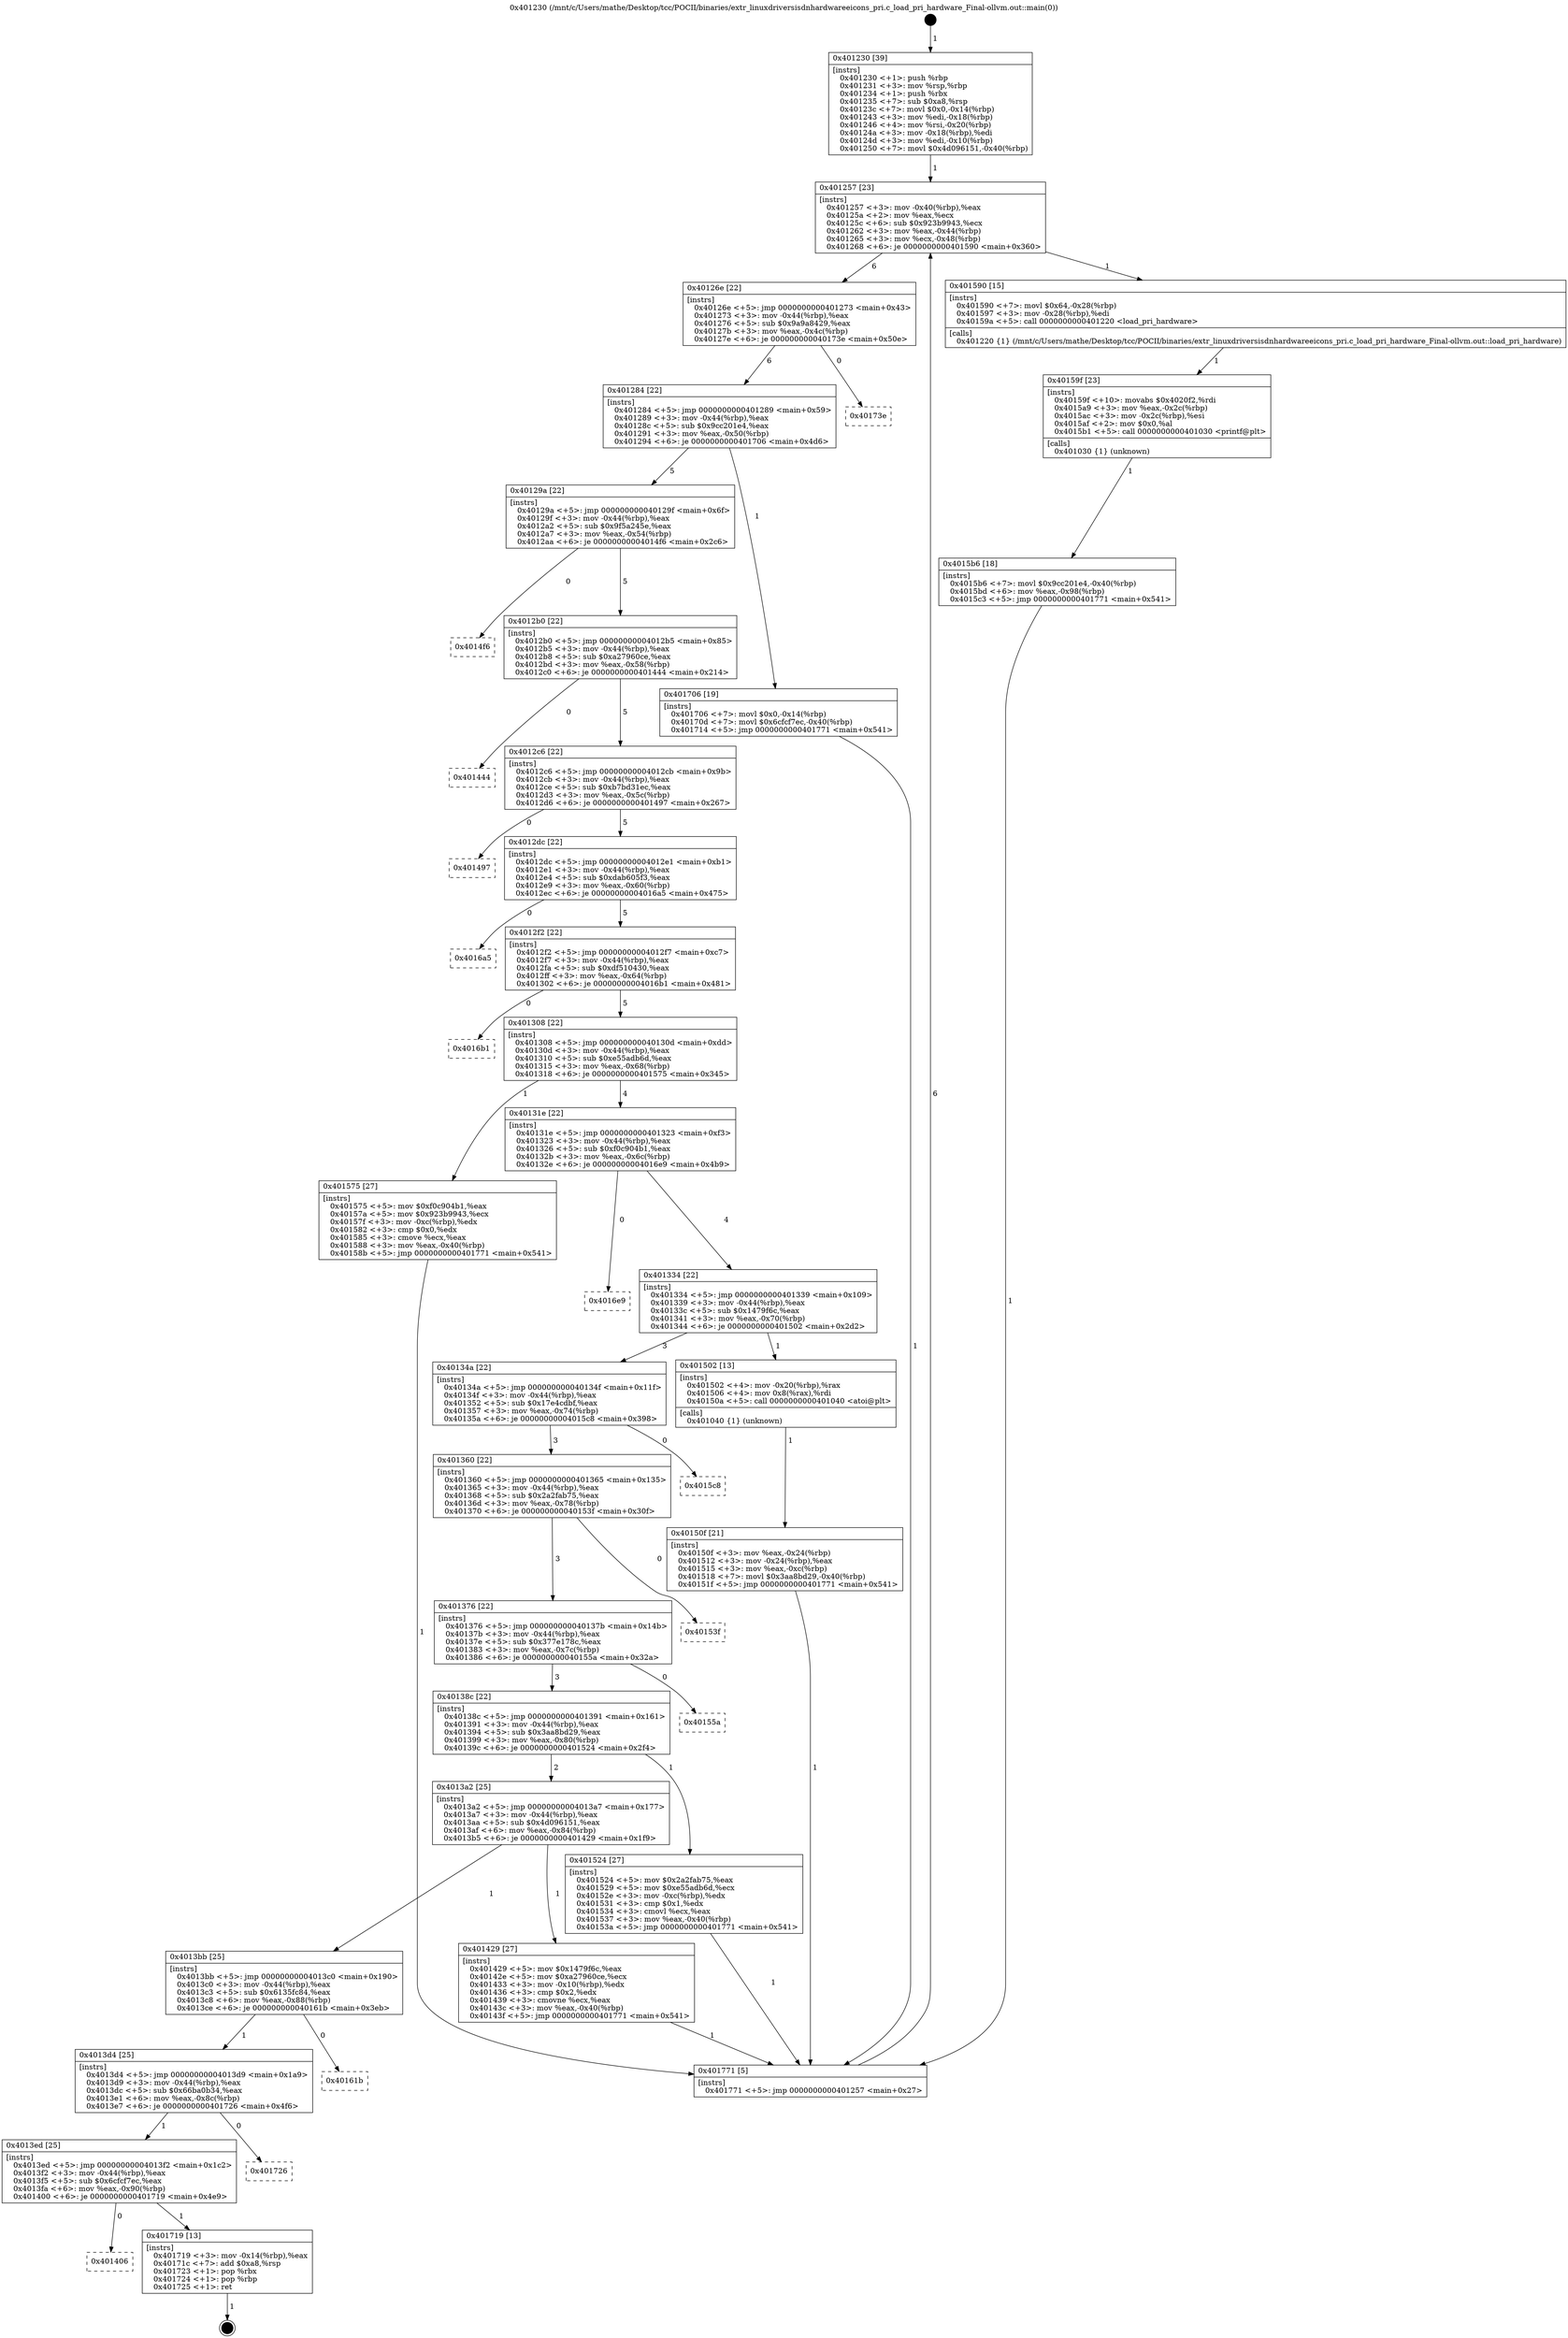 digraph "0x401230" {
  label = "0x401230 (/mnt/c/Users/mathe/Desktop/tcc/POCII/binaries/extr_linuxdriversisdnhardwareeicons_pri.c_load_pri_hardware_Final-ollvm.out::main(0))"
  labelloc = "t"
  node[shape=record]

  Entry [label="",width=0.3,height=0.3,shape=circle,fillcolor=black,style=filled]
  "0x401257" [label="{
     0x401257 [23]\l
     | [instrs]\l
     &nbsp;&nbsp;0x401257 \<+3\>: mov -0x40(%rbp),%eax\l
     &nbsp;&nbsp;0x40125a \<+2\>: mov %eax,%ecx\l
     &nbsp;&nbsp;0x40125c \<+6\>: sub $0x923b9943,%ecx\l
     &nbsp;&nbsp;0x401262 \<+3\>: mov %eax,-0x44(%rbp)\l
     &nbsp;&nbsp;0x401265 \<+3\>: mov %ecx,-0x48(%rbp)\l
     &nbsp;&nbsp;0x401268 \<+6\>: je 0000000000401590 \<main+0x360\>\l
  }"]
  "0x401590" [label="{
     0x401590 [15]\l
     | [instrs]\l
     &nbsp;&nbsp;0x401590 \<+7\>: movl $0x64,-0x28(%rbp)\l
     &nbsp;&nbsp;0x401597 \<+3\>: mov -0x28(%rbp),%edi\l
     &nbsp;&nbsp;0x40159a \<+5\>: call 0000000000401220 \<load_pri_hardware\>\l
     | [calls]\l
     &nbsp;&nbsp;0x401220 \{1\} (/mnt/c/Users/mathe/Desktop/tcc/POCII/binaries/extr_linuxdriversisdnhardwareeicons_pri.c_load_pri_hardware_Final-ollvm.out::load_pri_hardware)\l
  }"]
  "0x40126e" [label="{
     0x40126e [22]\l
     | [instrs]\l
     &nbsp;&nbsp;0x40126e \<+5\>: jmp 0000000000401273 \<main+0x43\>\l
     &nbsp;&nbsp;0x401273 \<+3\>: mov -0x44(%rbp),%eax\l
     &nbsp;&nbsp;0x401276 \<+5\>: sub $0x9a9a8429,%eax\l
     &nbsp;&nbsp;0x40127b \<+3\>: mov %eax,-0x4c(%rbp)\l
     &nbsp;&nbsp;0x40127e \<+6\>: je 000000000040173e \<main+0x50e\>\l
  }"]
  Exit [label="",width=0.3,height=0.3,shape=circle,fillcolor=black,style=filled,peripheries=2]
  "0x40173e" [label="{
     0x40173e\l
  }", style=dashed]
  "0x401284" [label="{
     0x401284 [22]\l
     | [instrs]\l
     &nbsp;&nbsp;0x401284 \<+5\>: jmp 0000000000401289 \<main+0x59\>\l
     &nbsp;&nbsp;0x401289 \<+3\>: mov -0x44(%rbp),%eax\l
     &nbsp;&nbsp;0x40128c \<+5\>: sub $0x9cc201e4,%eax\l
     &nbsp;&nbsp;0x401291 \<+3\>: mov %eax,-0x50(%rbp)\l
     &nbsp;&nbsp;0x401294 \<+6\>: je 0000000000401706 \<main+0x4d6\>\l
  }"]
  "0x401406" [label="{
     0x401406\l
  }", style=dashed]
  "0x401706" [label="{
     0x401706 [19]\l
     | [instrs]\l
     &nbsp;&nbsp;0x401706 \<+7\>: movl $0x0,-0x14(%rbp)\l
     &nbsp;&nbsp;0x40170d \<+7\>: movl $0x6cfcf7ec,-0x40(%rbp)\l
     &nbsp;&nbsp;0x401714 \<+5\>: jmp 0000000000401771 \<main+0x541\>\l
  }"]
  "0x40129a" [label="{
     0x40129a [22]\l
     | [instrs]\l
     &nbsp;&nbsp;0x40129a \<+5\>: jmp 000000000040129f \<main+0x6f\>\l
     &nbsp;&nbsp;0x40129f \<+3\>: mov -0x44(%rbp),%eax\l
     &nbsp;&nbsp;0x4012a2 \<+5\>: sub $0x9f5a245e,%eax\l
     &nbsp;&nbsp;0x4012a7 \<+3\>: mov %eax,-0x54(%rbp)\l
     &nbsp;&nbsp;0x4012aa \<+6\>: je 00000000004014f6 \<main+0x2c6\>\l
  }"]
  "0x401719" [label="{
     0x401719 [13]\l
     | [instrs]\l
     &nbsp;&nbsp;0x401719 \<+3\>: mov -0x14(%rbp),%eax\l
     &nbsp;&nbsp;0x40171c \<+7\>: add $0xa8,%rsp\l
     &nbsp;&nbsp;0x401723 \<+1\>: pop %rbx\l
     &nbsp;&nbsp;0x401724 \<+1\>: pop %rbp\l
     &nbsp;&nbsp;0x401725 \<+1\>: ret\l
  }"]
  "0x4014f6" [label="{
     0x4014f6\l
  }", style=dashed]
  "0x4012b0" [label="{
     0x4012b0 [22]\l
     | [instrs]\l
     &nbsp;&nbsp;0x4012b0 \<+5\>: jmp 00000000004012b5 \<main+0x85\>\l
     &nbsp;&nbsp;0x4012b5 \<+3\>: mov -0x44(%rbp),%eax\l
     &nbsp;&nbsp;0x4012b8 \<+5\>: sub $0xa27960ce,%eax\l
     &nbsp;&nbsp;0x4012bd \<+3\>: mov %eax,-0x58(%rbp)\l
     &nbsp;&nbsp;0x4012c0 \<+6\>: je 0000000000401444 \<main+0x214\>\l
  }"]
  "0x4013ed" [label="{
     0x4013ed [25]\l
     | [instrs]\l
     &nbsp;&nbsp;0x4013ed \<+5\>: jmp 00000000004013f2 \<main+0x1c2\>\l
     &nbsp;&nbsp;0x4013f2 \<+3\>: mov -0x44(%rbp),%eax\l
     &nbsp;&nbsp;0x4013f5 \<+5\>: sub $0x6cfcf7ec,%eax\l
     &nbsp;&nbsp;0x4013fa \<+6\>: mov %eax,-0x90(%rbp)\l
     &nbsp;&nbsp;0x401400 \<+6\>: je 0000000000401719 \<main+0x4e9\>\l
  }"]
  "0x401444" [label="{
     0x401444\l
  }", style=dashed]
  "0x4012c6" [label="{
     0x4012c6 [22]\l
     | [instrs]\l
     &nbsp;&nbsp;0x4012c6 \<+5\>: jmp 00000000004012cb \<main+0x9b\>\l
     &nbsp;&nbsp;0x4012cb \<+3\>: mov -0x44(%rbp),%eax\l
     &nbsp;&nbsp;0x4012ce \<+5\>: sub $0xb7bd31ec,%eax\l
     &nbsp;&nbsp;0x4012d3 \<+3\>: mov %eax,-0x5c(%rbp)\l
     &nbsp;&nbsp;0x4012d6 \<+6\>: je 0000000000401497 \<main+0x267\>\l
  }"]
  "0x401726" [label="{
     0x401726\l
  }", style=dashed]
  "0x401497" [label="{
     0x401497\l
  }", style=dashed]
  "0x4012dc" [label="{
     0x4012dc [22]\l
     | [instrs]\l
     &nbsp;&nbsp;0x4012dc \<+5\>: jmp 00000000004012e1 \<main+0xb1\>\l
     &nbsp;&nbsp;0x4012e1 \<+3\>: mov -0x44(%rbp),%eax\l
     &nbsp;&nbsp;0x4012e4 \<+5\>: sub $0xdab605f3,%eax\l
     &nbsp;&nbsp;0x4012e9 \<+3\>: mov %eax,-0x60(%rbp)\l
     &nbsp;&nbsp;0x4012ec \<+6\>: je 00000000004016a5 \<main+0x475\>\l
  }"]
  "0x4013d4" [label="{
     0x4013d4 [25]\l
     | [instrs]\l
     &nbsp;&nbsp;0x4013d4 \<+5\>: jmp 00000000004013d9 \<main+0x1a9\>\l
     &nbsp;&nbsp;0x4013d9 \<+3\>: mov -0x44(%rbp),%eax\l
     &nbsp;&nbsp;0x4013dc \<+5\>: sub $0x66ba0b34,%eax\l
     &nbsp;&nbsp;0x4013e1 \<+6\>: mov %eax,-0x8c(%rbp)\l
     &nbsp;&nbsp;0x4013e7 \<+6\>: je 0000000000401726 \<main+0x4f6\>\l
  }"]
  "0x4016a5" [label="{
     0x4016a5\l
  }", style=dashed]
  "0x4012f2" [label="{
     0x4012f2 [22]\l
     | [instrs]\l
     &nbsp;&nbsp;0x4012f2 \<+5\>: jmp 00000000004012f7 \<main+0xc7\>\l
     &nbsp;&nbsp;0x4012f7 \<+3\>: mov -0x44(%rbp),%eax\l
     &nbsp;&nbsp;0x4012fa \<+5\>: sub $0xdf510430,%eax\l
     &nbsp;&nbsp;0x4012ff \<+3\>: mov %eax,-0x64(%rbp)\l
     &nbsp;&nbsp;0x401302 \<+6\>: je 00000000004016b1 \<main+0x481\>\l
  }"]
  "0x40161b" [label="{
     0x40161b\l
  }", style=dashed]
  "0x4016b1" [label="{
     0x4016b1\l
  }", style=dashed]
  "0x401308" [label="{
     0x401308 [22]\l
     | [instrs]\l
     &nbsp;&nbsp;0x401308 \<+5\>: jmp 000000000040130d \<main+0xdd\>\l
     &nbsp;&nbsp;0x40130d \<+3\>: mov -0x44(%rbp),%eax\l
     &nbsp;&nbsp;0x401310 \<+5\>: sub $0xe55adb6d,%eax\l
     &nbsp;&nbsp;0x401315 \<+3\>: mov %eax,-0x68(%rbp)\l
     &nbsp;&nbsp;0x401318 \<+6\>: je 0000000000401575 \<main+0x345\>\l
  }"]
  "0x4015b6" [label="{
     0x4015b6 [18]\l
     | [instrs]\l
     &nbsp;&nbsp;0x4015b6 \<+7\>: movl $0x9cc201e4,-0x40(%rbp)\l
     &nbsp;&nbsp;0x4015bd \<+6\>: mov %eax,-0x98(%rbp)\l
     &nbsp;&nbsp;0x4015c3 \<+5\>: jmp 0000000000401771 \<main+0x541\>\l
  }"]
  "0x401575" [label="{
     0x401575 [27]\l
     | [instrs]\l
     &nbsp;&nbsp;0x401575 \<+5\>: mov $0xf0c904b1,%eax\l
     &nbsp;&nbsp;0x40157a \<+5\>: mov $0x923b9943,%ecx\l
     &nbsp;&nbsp;0x40157f \<+3\>: mov -0xc(%rbp),%edx\l
     &nbsp;&nbsp;0x401582 \<+3\>: cmp $0x0,%edx\l
     &nbsp;&nbsp;0x401585 \<+3\>: cmove %ecx,%eax\l
     &nbsp;&nbsp;0x401588 \<+3\>: mov %eax,-0x40(%rbp)\l
     &nbsp;&nbsp;0x40158b \<+5\>: jmp 0000000000401771 \<main+0x541\>\l
  }"]
  "0x40131e" [label="{
     0x40131e [22]\l
     | [instrs]\l
     &nbsp;&nbsp;0x40131e \<+5\>: jmp 0000000000401323 \<main+0xf3\>\l
     &nbsp;&nbsp;0x401323 \<+3\>: mov -0x44(%rbp),%eax\l
     &nbsp;&nbsp;0x401326 \<+5\>: sub $0xf0c904b1,%eax\l
     &nbsp;&nbsp;0x40132b \<+3\>: mov %eax,-0x6c(%rbp)\l
     &nbsp;&nbsp;0x40132e \<+6\>: je 00000000004016e9 \<main+0x4b9\>\l
  }"]
  "0x40159f" [label="{
     0x40159f [23]\l
     | [instrs]\l
     &nbsp;&nbsp;0x40159f \<+10\>: movabs $0x4020f2,%rdi\l
     &nbsp;&nbsp;0x4015a9 \<+3\>: mov %eax,-0x2c(%rbp)\l
     &nbsp;&nbsp;0x4015ac \<+3\>: mov -0x2c(%rbp),%esi\l
     &nbsp;&nbsp;0x4015af \<+2\>: mov $0x0,%al\l
     &nbsp;&nbsp;0x4015b1 \<+5\>: call 0000000000401030 \<printf@plt\>\l
     | [calls]\l
     &nbsp;&nbsp;0x401030 \{1\} (unknown)\l
  }"]
  "0x4016e9" [label="{
     0x4016e9\l
  }", style=dashed]
  "0x401334" [label="{
     0x401334 [22]\l
     | [instrs]\l
     &nbsp;&nbsp;0x401334 \<+5\>: jmp 0000000000401339 \<main+0x109\>\l
     &nbsp;&nbsp;0x401339 \<+3\>: mov -0x44(%rbp),%eax\l
     &nbsp;&nbsp;0x40133c \<+5\>: sub $0x1479f6c,%eax\l
     &nbsp;&nbsp;0x401341 \<+3\>: mov %eax,-0x70(%rbp)\l
     &nbsp;&nbsp;0x401344 \<+6\>: je 0000000000401502 \<main+0x2d2\>\l
  }"]
  "0x40150f" [label="{
     0x40150f [21]\l
     | [instrs]\l
     &nbsp;&nbsp;0x40150f \<+3\>: mov %eax,-0x24(%rbp)\l
     &nbsp;&nbsp;0x401512 \<+3\>: mov -0x24(%rbp),%eax\l
     &nbsp;&nbsp;0x401515 \<+3\>: mov %eax,-0xc(%rbp)\l
     &nbsp;&nbsp;0x401518 \<+7\>: movl $0x3aa8bd29,-0x40(%rbp)\l
     &nbsp;&nbsp;0x40151f \<+5\>: jmp 0000000000401771 \<main+0x541\>\l
  }"]
  "0x401502" [label="{
     0x401502 [13]\l
     | [instrs]\l
     &nbsp;&nbsp;0x401502 \<+4\>: mov -0x20(%rbp),%rax\l
     &nbsp;&nbsp;0x401506 \<+4\>: mov 0x8(%rax),%rdi\l
     &nbsp;&nbsp;0x40150a \<+5\>: call 0000000000401040 \<atoi@plt\>\l
     | [calls]\l
     &nbsp;&nbsp;0x401040 \{1\} (unknown)\l
  }"]
  "0x40134a" [label="{
     0x40134a [22]\l
     | [instrs]\l
     &nbsp;&nbsp;0x40134a \<+5\>: jmp 000000000040134f \<main+0x11f\>\l
     &nbsp;&nbsp;0x40134f \<+3\>: mov -0x44(%rbp),%eax\l
     &nbsp;&nbsp;0x401352 \<+5\>: sub $0x17e4cdbf,%eax\l
     &nbsp;&nbsp;0x401357 \<+3\>: mov %eax,-0x74(%rbp)\l
     &nbsp;&nbsp;0x40135a \<+6\>: je 00000000004015c8 \<main+0x398\>\l
  }"]
  "0x401230" [label="{
     0x401230 [39]\l
     | [instrs]\l
     &nbsp;&nbsp;0x401230 \<+1\>: push %rbp\l
     &nbsp;&nbsp;0x401231 \<+3\>: mov %rsp,%rbp\l
     &nbsp;&nbsp;0x401234 \<+1\>: push %rbx\l
     &nbsp;&nbsp;0x401235 \<+7\>: sub $0xa8,%rsp\l
     &nbsp;&nbsp;0x40123c \<+7\>: movl $0x0,-0x14(%rbp)\l
     &nbsp;&nbsp;0x401243 \<+3\>: mov %edi,-0x18(%rbp)\l
     &nbsp;&nbsp;0x401246 \<+4\>: mov %rsi,-0x20(%rbp)\l
     &nbsp;&nbsp;0x40124a \<+3\>: mov -0x18(%rbp),%edi\l
     &nbsp;&nbsp;0x40124d \<+3\>: mov %edi,-0x10(%rbp)\l
     &nbsp;&nbsp;0x401250 \<+7\>: movl $0x4d096151,-0x40(%rbp)\l
  }"]
  "0x4015c8" [label="{
     0x4015c8\l
  }", style=dashed]
  "0x401360" [label="{
     0x401360 [22]\l
     | [instrs]\l
     &nbsp;&nbsp;0x401360 \<+5\>: jmp 0000000000401365 \<main+0x135\>\l
     &nbsp;&nbsp;0x401365 \<+3\>: mov -0x44(%rbp),%eax\l
     &nbsp;&nbsp;0x401368 \<+5\>: sub $0x2a2fab75,%eax\l
     &nbsp;&nbsp;0x40136d \<+3\>: mov %eax,-0x78(%rbp)\l
     &nbsp;&nbsp;0x401370 \<+6\>: je 000000000040153f \<main+0x30f\>\l
  }"]
  "0x401771" [label="{
     0x401771 [5]\l
     | [instrs]\l
     &nbsp;&nbsp;0x401771 \<+5\>: jmp 0000000000401257 \<main+0x27\>\l
  }"]
  "0x40153f" [label="{
     0x40153f\l
  }", style=dashed]
  "0x401376" [label="{
     0x401376 [22]\l
     | [instrs]\l
     &nbsp;&nbsp;0x401376 \<+5\>: jmp 000000000040137b \<main+0x14b\>\l
     &nbsp;&nbsp;0x40137b \<+3\>: mov -0x44(%rbp),%eax\l
     &nbsp;&nbsp;0x40137e \<+5\>: sub $0x377e178c,%eax\l
     &nbsp;&nbsp;0x401383 \<+3\>: mov %eax,-0x7c(%rbp)\l
     &nbsp;&nbsp;0x401386 \<+6\>: je 000000000040155a \<main+0x32a\>\l
  }"]
  "0x4013bb" [label="{
     0x4013bb [25]\l
     | [instrs]\l
     &nbsp;&nbsp;0x4013bb \<+5\>: jmp 00000000004013c0 \<main+0x190\>\l
     &nbsp;&nbsp;0x4013c0 \<+3\>: mov -0x44(%rbp),%eax\l
     &nbsp;&nbsp;0x4013c3 \<+5\>: sub $0x6135fc84,%eax\l
     &nbsp;&nbsp;0x4013c8 \<+6\>: mov %eax,-0x88(%rbp)\l
     &nbsp;&nbsp;0x4013ce \<+6\>: je 000000000040161b \<main+0x3eb\>\l
  }"]
  "0x40155a" [label="{
     0x40155a\l
  }", style=dashed]
  "0x40138c" [label="{
     0x40138c [22]\l
     | [instrs]\l
     &nbsp;&nbsp;0x40138c \<+5\>: jmp 0000000000401391 \<main+0x161\>\l
     &nbsp;&nbsp;0x401391 \<+3\>: mov -0x44(%rbp),%eax\l
     &nbsp;&nbsp;0x401394 \<+5\>: sub $0x3aa8bd29,%eax\l
     &nbsp;&nbsp;0x401399 \<+3\>: mov %eax,-0x80(%rbp)\l
     &nbsp;&nbsp;0x40139c \<+6\>: je 0000000000401524 \<main+0x2f4\>\l
  }"]
  "0x401429" [label="{
     0x401429 [27]\l
     | [instrs]\l
     &nbsp;&nbsp;0x401429 \<+5\>: mov $0x1479f6c,%eax\l
     &nbsp;&nbsp;0x40142e \<+5\>: mov $0xa27960ce,%ecx\l
     &nbsp;&nbsp;0x401433 \<+3\>: mov -0x10(%rbp),%edx\l
     &nbsp;&nbsp;0x401436 \<+3\>: cmp $0x2,%edx\l
     &nbsp;&nbsp;0x401439 \<+3\>: cmovne %ecx,%eax\l
     &nbsp;&nbsp;0x40143c \<+3\>: mov %eax,-0x40(%rbp)\l
     &nbsp;&nbsp;0x40143f \<+5\>: jmp 0000000000401771 \<main+0x541\>\l
  }"]
  "0x401524" [label="{
     0x401524 [27]\l
     | [instrs]\l
     &nbsp;&nbsp;0x401524 \<+5\>: mov $0x2a2fab75,%eax\l
     &nbsp;&nbsp;0x401529 \<+5\>: mov $0xe55adb6d,%ecx\l
     &nbsp;&nbsp;0x40152e \<+3\>: mov -0xc(%rbp),%edx\l
     &nbsp;&nbsp;0x401531 \<+3\>: cmp $0x1,%edx\l
     &nbsp;&nbsp;0x401534 \<+3\>: cmovl %ecx,%eax\l
     &nbsp;&nbsp;0x401537 \<+3\>: mov %eax,-0x40(%rbp)\l
     &nbsp;&nbsp;0x40153a \<+5\>: jmp 0000000000401771 \<main+0x541\>\l
  }"]
  "0x4013a2" [label="{
     0x4013a2 [25]\l
     | [instrs]\l
     &nbsp;&nbsp;0x4013a2 \<+5\>: jmp 00000000004013a7 \<main+0x177\>\l
     &nbsp;&nbsp;0x4013a7 \<+3\>: mov -0x44(%rbp),%eax\l
     &nbsp;&nbsp;0x4013aa \<+5\>: sub $0x4d096151,%eax\l
     &nbsp;&nbsp;0x4013af \<+6\>: mov %eax,-0x84(%rbp)\l
     &nbsp;&nbsp;0x4013b5 \<+6\>: je 0000000000401429 \<main+0x1f9\>\l
  }"]
  Entry -> "0x401230" [label=" 1"]
  "0x401257" -> "0x401590" [label=" 1"]
  "0x401257" -> "0x40126e" [label=" 6"]
  "0x401719" -> Exit [label=" 1"]
  "0x40126e" -> "0x40173e" [label=" 0"]
  "0x40126e" -> "0x401284" [label=" 6"]
  "0x4013ed" -> "0x401406" [label=" 0"]
  "0x401284" -> "0x401706" [label=" 1"]
  "0x401284" -> "0x40129a" [label=" 5"]
  "0x4013ed" -> "0x401719" [label=" 1"]
  "0x40129a" -> "0x4014f6" [label=" 0"]
  "0x40129a" -> "0x4012b0" [label=" 5"]
  "0x4013d4" -> "0x4013ed" [label=" 1"]
  "0x4012b0" -> "0x401444" [label=" 0"]
  "0x4012b0" -> "0x4012c6" [label=" 5"]
  "0x4013d4" -> "0x401726" [label=" 0"]
  "0x4012c6" -> "0x401497" [label=" 0"]
  "0x4012c6" -> "0x4012dc" [label=" 5"]
  "0x4013bb" -> "0x4013d4" [label=" 1"]
  "0x4012dc" -> "0x4016a5" [label=" 0"]
  "0x4012dc" -> "0x4012f2" [label=" 5"]
  "0x4013bb" -> "0x40161b" [label=" 0"]
  "0x4012f2" -> "0x4016b1" [label=" 0"]
  "0x4012f2" -> "0x401308" [label=" 5"]
  "0x401706" -> "0x401771" [label=" 1"]
  "0x401308" -> "0x401575" [label=" 1"]
  "0x401308" -> "0x40131e" [label=" 4"]
  "0x4015b6" -> "0x401771" [label=" 1"]
  "0x40131e" -> "0x4016e9" [label=" 0"]
  "0x40131e" -> "0x401334" [label=" 4"]
  "0x40159f" -> "0x4015b6" [label=" 1"]
  "0x401334" -> "0x401502" [label=" 1"]
  "0x401334" -> "0x40134a" [label=" 3"]
  "0x401590" -> "0x40159f" [label=" 1"]
  "0x40134a" -> "0x4015c8" [label=" 0"]
  "0x40134a" -> "0x401360" [label=" 3"]
  "0x401575" -> "0x401771" [label=" 1"]
  "0x401360" -> "0x40153f" [label=" 0"]
  "0x401360" -> "0x401376" [label=" 3"]
  "0x401524" -> "0x401771" [label=" 1"]
  "0x401376" -> "0x40155a" [label=" 0"]
  "0x401376" -> "0x40138c" [label=" 3"]
  "0x40150f" -> "0x401771" [label=" 1"]
  "0x40138c" -> "0x401524" [label=" 1"]
  "0x40138c" -> "0x4013a2" [label=" 2"]
  "0x401502" -> "0x40150f" [label=" 1"]
  "0x4013a2" -> "0x401429" [label=" 1"]
  "0x4013a2" -> "0x4013bb" [label=" 1"]
  "0x401429" -> "0x401771" [label=" 1"]
  "0x401230" -> "0x401257" [label=" 1"]
  "0x401771" -> "0x401257" [label=" 6"]
}
